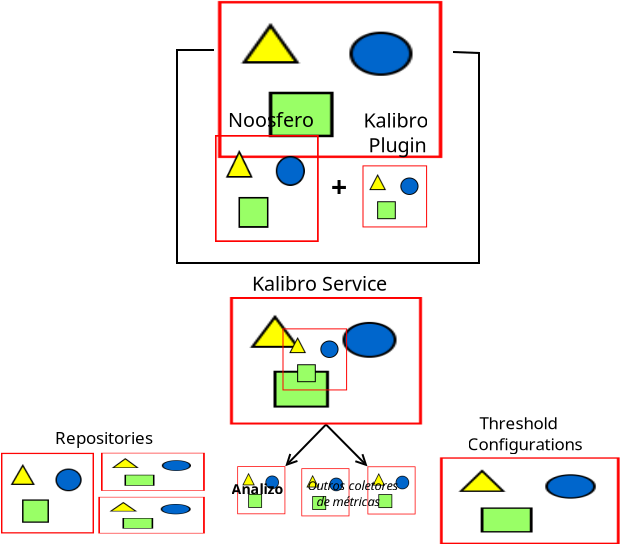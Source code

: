 <?xml version="1.0" encoding="UTF-8"?>
<dia:diagram xmlns:dia="http://www.lysator.liu.se/~alla/dia/">
  <dia:layer name="Segundo Plano" visible="true" active="true">
    <dia:object type="Standard - Text" version="1" id="O0">
      <dia:attribute name="obj_pos">
        <dia:point val="28.15,20.65"/>
      </dia:attribute>
      <dia:attribute name="obj_bb">
        <dia:rectangle val="28.15,20.055;28.15,20.802"/>
      </dia:attribute>
      <dia:attribute name="text">
        <dia:composite type="text">
          <dia:attribute name="string">
            <dia:string>##</dia:string>
          </dia:attribute>
          <dia:attribute name="font">
            <dia:font family="sans" style="0" name="Helvetica"/>
          </dia:attribute>
          <dia:attribute name="height">
            <dia:real val="0.8"/>
          </dia:attribute>
          <dia:attribute name="pos">
            <dia:point val="28.15,20.65"/>
          </dia:attribute>
          <dia:attribute name="color">
            <dia:color val="#000000"/>
          </dia:attribute>
          <dia:attribute name="alignment">
            <dia:enum val="0"/>
          </dia:attribute>
        </dia:composite>
      </dia:attribute>
      <dia:attribute name="valign">
        <dia:enum val="3"/>
      </dia:attribute>
    </dia:object>
    <dia:object type="Standard - Line" version="0" id="O1">
      <dia:attribute name="obj_pos">
        <dia:point val="34.1,14.876"/>
      </dia:attribute>
      <dia:attribute name="obj_bb">
        <dia:rectangle val="31.987,14.806;34.171,17.04"/>
      </dia:attribute>
      <dia:attribute name="conn_endpoints">
        <dia:point val="34.1,14.876"/>
        <dia:point val="32.065,16.96"/>
      </dia:attribute>
      <dia:attribute name="numcp">
        <dia:int val="1"/>
      </dia:attribute>
      <dia:attribute name="end_arrow">
        <dia:enum val="1"/>
      </dia:attribute>
      <dia:attribute name="end_arrow_length">
        <dia:real val="0.5"/>
      </dia:attribute>
      <dia:attribute name="end_arrow_width">
        <dia:real val="0.5"/>
      </dia:attribute>
      <dia:connections>
        <dia:connection handle="0" to="O14" connection="6"/>
        <dia:connection handle="1" to="O3" connection="2"/>
      </dia:connections>
    </dia:object>
    <dia:object type="Standard - Line" version="0" id="O2">
      <dia:attribute name="obj_pos">
        <dia:point val="34.1,14.876"/>
      </dia:attribute>
      <dia:attribute name="obj_bb">
        <dia:rectangle val="34.029,14.806;36.254,17.049"/>
      </dia:attribute>
      <dia:attribute name="conn_endpoints">
        <dia:point val="34.1,14.876"/>
        <dia:point val="36.175,16.97"/>
      </dia:attribute>
      <dia:attribute name="numcp">
        <dia:int val="1"/>
      </dia:attribute>
      <dia:attribute name="end_arrow">
        <dia:enum val="1"/>
      </dia:attribute>
      <dia:attribute name="end_arrow_length">
        <dia:real val="0.5"/>
      </dia:attribute>
      <dia:attribute name="end_arrow_width">
        <dia:real val="0.5"/>
      </dia:attribute>
      <dia:connections>
        <dia:connection handle="0" to="O14" connection="6"/>
        <dia:connection handle="1" to="O5" connection="0"/>
      </dia:connections>
    </dia:object>
    <dia:group>
      <dia:object type="Standard - Image" version="0" id="O3">
        <dia:attribute name="obj_pos">
          <dia:point val="29.665,16.96"/>
        </dia:attribute>
        <dia:attribute name="obj_bb">
          <dia:rectangle val="29.615,16.91;32.115,19.41"/>
        </dia:attribute>
        <dia:attribute name="elem_corner">
          <dia:point val="29.665,16.96"/>
        </dia:attribute>
        <dia:attribute name="elem_width">
          <dia:real val="2.4"/>
        </dia:attribute>
        <dia:attribute name="elem_height">
          <dia:real val="2.4"/>
        </dia:attribute>
        <dia:attribute name="draw_border">
          <dia:boolean val="false"/>
        </dia:attribute>
        <dia:attribute name="keep_aspect">
          <dia:boolean val="true"/>
        </dia:attribute>
        <dia:attribute name="file">
          <dia:string>#gear.png#</dia:string>
        </dia:attribute>
      </dia:object>
      <dia:object type="Standard - Text" version="1" id="O4">
        <dia:attribute name="obj_pos">
          <dia:point val="29.375,18.365"/>
        </dia:attribute>
        <dia:attribute name="obj_bb">
          <dia:rectangle val="29.375,17.71;32.278,18.532"/>
        </dia:attribute>
        <dia:attribute name="text">
          <dia:composite type="text">
            <dia:attribute name="string">
              <dia:string>#Analizo#</dia:string>
            </dia:attribute>
            <dia:attribute name="font">
              <dia:font family="sans" style="80" name="Helvetica-Bold"/>
            </dia:attribute>
            <dia:attribute name="height">
              <dia:real val="0.882"/>
            </dia:attribute>
            <dia:attribute name="pos">
              <dia:point val="29.375,18.365"/>
            </dia:attribute>
            <dia:attribute name="color">
              <dia:color val="#000000"/>
            </dia:attribute>
            <dia:attribute name="alignment">
              <dia:enum val="0"/>
            </dia:attribute>
          </dia:composite>
        </dia:attribute>
        <dia:attribute name="valign">
          <dia:enum val="3"/>
        </dia:attribute>
      </dia:object>
    </dia:group>
    <dia:group>
      <dia:object type="Standard - Image" version="0" id="O5">
        <dia:attribute name="obj_pos">
          <dia:point val="36.175,16.97"/>
        </dia:attribute>
        <dia:attribute name="obj_bb">
          <dia:rectangle val="36.125,16.92;38.625,19.42"/>
        </dia:attribute>
        <dia:attribute name="elem_corner">
          <dia:point val="36.175,16.97"/>
        </dia:attribute>
        <dia:attribute name="elem_width">
          <dia:real val="2.4"/>
        </dia:attribute>
        <dia:attribute name="elem_height">
          <dia:real val="2.4"/>
        </dia:attribute>
        <dia:attribute name="draw_border">
          <dia:boolean val="false"/>
        </dia:attribute>
        <dia:attribute name="keep_aspect">
          <dia:boolean val="true"/>
        </dia:attribute>
        <dia:attribute name="file">
          <dia:string>#gear.png#</dia:string>
        </dia:attribute>
      </dia:object>
      <dia:object type="Standard - Image" version="0" id="O6">
        <dia:attribute name="obj_pos">
          <dia:point val="32.87,17.065"/>
        </dia:attribute>
        <dia:attribute name="obj_bb">
          <dia:rectangle val="32.82,17.015;35.32,19.515"/>
        </dia:attribute>
        <dia:attribute name="elem_corner">
          <dia:point val="32.87,17.065"/>
        </dia:attribute>
        <dia:attribute name="elem_width">
          <dia:real val="2.4"/>
        </dia:attribute>
        <dia:attribute name="elem_height">
          <dia:real val="2.4"/>
        </dia:attribute>
        <dia:attribute name="draw_border">
          <dia:boolean val="false"/>
        </dia:attribute>
        <dia:attribute name="keep_aspect">
          <dia:boolean val="true"/>
        </dia:attribute>
        <dia:attribute name="file">
          <dia:string>#gear.png#</dia:string>
        </dia:attribute>
      </dia:object>
      <dia:object type="Standard - Text" version="1" id="O7">
        <dia:attribute name="obj_pos">
          <dia:point val="33.175,18.165"/>
        </dia:attribute>
        <dia:attribute name="obj_bb">
          <dia:rectangle val="33.175,17.57;38.475,19.117"/>
        </dia:attribute>
        <dia:attribute name="text">
          <dia:composite type="text">
            <dia:attribute name="string">
              <dia:string>#Outros coletores
   de métricas#</dia:string>
            </dia:attribute>
            <dia:attribute name="font">
              <dia:font family="sans" style="8" name="Helvetica-Oblique"/>
            </dia:attribute>
            <dia:attribute name="height">
              <dia:real val="0.8"/>
            </dia:attribute>
            <dia:attribute name="pos">
              <dia:point val="33.175,18.165"/>
            </dia:attribute>
            <dia:attribute name="color">
              <dia:color val="#000000"/>
            </dia:attribute>
            <dia:attribute name="alignment">
              <dia:enum val="0"/>
            </dia:attribute>
          </dia:composite>
        </dia:attribute>
        <dia:attribute name="valign">
          <dia:enum val="3"/>
        </dia:attribute>
      </dia:object>
    </dia:group>
    <dia:group>
      <dia:object type="Standard - Image" version="0" id="O8">
        <dia:attribute name="obj_pos">
          <dia:point val="22.85,16.29"/>
        </dia:attribute>
        <dia:attribute name="obj_bb">
          <dia:rectangle val="22.8,16.24;28.088,18.24"/>
        </dia:attribute>
        <dia:attribute name="elem_corner">
          <dia:point val="22.85,16.29"/>
        </dia:attribute>
        <dia:attribute name="elem_width">
          <dia:real val="5.188"/>
        </dia:attribute>
        <dia:attribute name="elem_height">
          <dia:real val="1.9"/>
        </dia:attribute>
        <dia:attribute name="draw_border">
          <dia:boolean val="false"/>
        </dia:attribute>
        <dia:attribute name="keep_aspect">
          <dia:boolean val="true"/>
        </dia:attribute>
        <dia:attribute name="file">
          <dia:string>#git.gif#</dia:string>
        </dia:attribute>
      </dia:object>
      <dia:object type="Standard - Image" version="0" id="O9">
        <dia:attribute name="obj_pos">
          <dia:point val="22.719,18.493"/>
        </dia:attribute>
        <dia:attribute name="obj_bb">
          <dia:rectangle val="22.669,18.443;28.088,20.373"/>
        </dia:attribute>
        <dia:attribute name="elem_corner">
          <dia:point val="22.719,18.493"/>
        </dia:attribute>
        <dia:attribute name="elem_width">
          <dia:real val="5.32"/>
        </dia:attribute>
        <dia:attribute name="elem_height">
          <dia:real val="1.83"/>
        </dia:attribute>
        <dia:attribute name="draw_border">
          <dia:boolean val="false"/>
        </dia:attribute>
        <dia:attribute name="keep_aspect">
          <dia:boolean val="true"/>
        </dia:attribute>
        <dia:attribute name="file">
          <dia:string>#mercurial.png#</dia:string>
        </dia:attribute>
      </dia:object>
      <dia:object type="Standard - Image" version="0" id="O10">
        <dia:attribute name="obj_pos">
          <dia:point val="17.85,16.29"/>
        </dia:attribute>
        <dia:attribute name="obj_bb">
          <dia:rectangle val="17.8,16.24;22.55,20.373"/>
        </dia:attribute>
        <dia:attribute name="elem_corner">
          <dia:point val="17.85,16.29"/>
        </dia:attribute>
        <dia:attribute name="elem_width">
          <dia:real val="4.65"/>
        </dia:attribute>
        <dia:attribute name="elem_height">
          <dia:real val="4.033"/>
        </dia:attribute>
        <dia:attribute name="draw_border">
          <dia:boolean val="false"/>
        </dia:attribute>
        <dia:attribute name="keep_aspect">
          <dia:boolean val="true"/>
        </dia:attribute>
        <dia:attribute name="file">
          <dia:string>#subversion.jpeg#</dia:string>
        </dia:attribute>
      </dia:object>
    </dia:group>
    <dia:object type="Standard - Text" version="1" id="O11">
      <dia:attribute name="obj_pos">
        <dia:point val="20.55,15.85"/>
      </dia:attribute>
      <dia:attribute name="obj_bb">
        <dia:rectangle val="20.55,15.062;25.742,16.05"/>
      </dia:attribute>
      <dia:attribute name="text">
        <dia:composite type="text">
          <dia:attribute name="string">
            <dia:string>#Repositories#</dia:string>
          </dia:attribute>
          <dia:attribute name="font">
            <dia:font family="sans" style="0" name="Helvetica"/>
          </dia:attribute>
          <dia:attribute name="height">
            <dia:real val="1.058"/>
          </dia:attribute>
          <dia:attribute name="pos">
            <dia:point val="20.55,15.85"/>
          </dia:attribute>
          <dia:attribute name="color">
            <dia:color val="#000000"/>
          </dia:attribute>
          <dia:attribute name="alignment">
            <dia:enum val="0"/>
          </dia:attribute>
        </dia:composite>
      </dia:attribute>
      <dia:attribute name="valign">
        <dia:enum val="3"/>
      </dia:attribute>
    </dia:object>
    <dia:object type="Standard - Text" version="1" id="O12">
      <dia:attribute name="obj_pos">
        <dia:point val="41.175,15.107"/>
      </dia:attribute>
      <dia:attribute name="obj_bb">
        <dia:rectangle val="41.175,14.32;47.358,16.366"/>
      </dia:attribute>
      <dia:attribute name="text">
        <dia:composite type="text">
          <dia:attribute name="string">
            <dia:string>#   Threshold
Configurations#</dia:string>
          </dia:attribute>
          <dia:attribute name="font">
            <dia:font family="sans" style="0" name="Helvetica"/>
          </dia:attribute>
          <dia:attribute name="height">
            <dia:real val="1.058"/>
          </dia:attribute>
          <dia:attribute name="pos">
            <dia:point val="41.175,15.107"/>
          </dia:attribute>
          <dia:attribute name="color">
            <dia:color val="#000000"/>
          </dia:attribute>
          <dia:attribute name="alignment">
            <dia:enum val="0"/>
          </dia:attribute>
        </dia:composite>
      </dia:attribute>
      <dia:attribute name="valign">
        <dia:enum val="3"/>
      </dia:attribute>
    </dia:object>
    <dia:object type="Standard - Image" version="0" id="O13">
      <dia:attribute name="obj_pos">
        <dia:point val="39.8,16.518"/>
      </dia:attribute>
      <dia:attribute name="obj_bb">
        <dia:rectangle val="39.75,16.468;48.834,20.9"/>
      </dia:attribute>
      <dia:attribute name="elem_corner">
        <dia:point val="39.8,16.518"/>
      </dia:attribute>
      <dia:attribute name="elem_width">
        <dia:real val="8.984"/>
      </dia:attribute>
      <dia:attribute name="elem_height">
        <dia:real val="4.332"/>
      </dia:attribute>
      <dia:attribute name="draw_border">
        <dia:boolean val="false"/>
      </dia:attribute>
      <dia:attribute name="keep_aspect">
        <dia:boolean val="true"/>
      </dia:attribute>
      <dia:attribute name="file">
        <dia:string>#configuration.png#</dia:string>
      </dia:attribute>
    </dia:object>
    <dia:group>
      <dia:object type="Standard - Image" version="0" id="O14">
        <dia:attribute name="obj_pos">
          <dia:point val="29.3,8.5"/>
        </dia:attribute>
        <dia:attribute name="obj_bb">
          <dia:rectangle val="29.25,8.45;38.95,14.926"/>
        </dia:attribute>
        <dia:attribute name="elem_corner">
          <dia:point val="29.3,8.5"/>
        </dia:attribute>
        <dia:attribute name="elem_width">
          <dia:real val="9.6"/>
        </dia:attribute>
        <dia:attribute name="elem_height">
          <dia:real val="6.376"/>
        </dia:attribute>
        <dia:attribute name="draw_border">
          <dia:boolean val="false"/>
        </dia:attribute>
        <dia:attribute name="keep_aspect">
          <dia:boolean val="true"/>
        </dia:attribute>
        <dia:attribute name="file">
          <dia:string>#cloud.png#</dia:string>
        </dia:attribute>
      </dia:object>
      <dia:object type="Standard - Text" version="1" id="O15">
        <dia:attribute name="obj_pos">
          <dia:point val="30.395,8.19"/>
        </dia:attribute>
        <dia:attribute name="obj_bb">
          <dia:rectangle val="30.395,7.272;37.76,8.425"/>
        </dia:attribute>
        <dia:attribute name="text">
          <dia:composite type="text">
            <dia:attribute name="string">
              <dia:string>#Kalibro Service#</dia:string>
            </dia:attribute>
            <dia:attribute name="font">
              <dia:font family="sans" style="0" name="Helvetica"/>
            </dia:attribute>
            <dia:attribute name="height">
              <dia:real val="1.235"/>
            </dia:attribute>
            <dia:attribute name="pos">
              <dia:point val="30.395,8.19"/>
            </dia:attribute>
            <dia:attribute name="color">
              <dia:color val="#000000"/>
            </dia:attribute>
            <dia:attribute name="alignment">
              <dia:enum val="0"/>
            </dia:attribute>
          </dia:composite>
        </dia:attribute>
        <dia:attribute name="valign">
          <dia:enum val="3"/>
        </dia:attribute>
      </dia:object>
      <dia:object type="Standard - Image" version="0" id="O16">
        <dia:attribute name="obj_pos">
          <dia:point val="31.925,10.07"/>
        </dia:attribute>
        <dia:attribute name="obj_bb">
          <dia:rectangle val="31.875,10.02;35.205,13.221"/>
        </dia:attribute>
        <dia:attribute name="elem_corner">
          <dia:point val="31.925,10.07"/>
        </dia:attribute>
        <dia:attribute name="elem_width">
          <dia:real val="3.23"/>
        </dia:attribute>
        <dia:attribute name="elem_height">
          <dia:real val="3.101"/>
        </dia:attribute>
        <dia:attribute name="draw_border">
          <dia:boolean val="false"/>
        </dia:attribute>
        <dia:attribute name="keep_aspect">
          <dia:boolean val="true"/>
        </dia:attribute>
        <dia:attribute name="file">
          <dia:string>#kalibro.png#</dia:string>
        </dia:attribute>
      </dia:object>
    </dia:group>
    <dia:object type="Standard - Image" version="0" id="O17">
      <dia:attribute name="obj_pos">
        <dia:point val="28.7,-6.3"/>
      </dia:attribute>
      <dia:attribute name="obj_bb">
        <dia:rectangle val="28.65,-6.35;39.964,1.6"/>
      </dia:attribute>
      <dia:attribute name="elem_corner">
        <dia:point val="28.7,-6.3"/>
      </dia:attribute>
      <dia:attribute name="elem_width">
        <dia:real val="11.214"/>
      </dia:attribute>
      <dia:attribute name="elem_height">
        <dia:real val="7.85"/>
      </dia:attribute>
      <dia:attribute name="draw_border">
        <dia:boolean val="false"/>
      </dia:attribute>
      <dia:attribute name="keep_aspect">
        <dia:boolean val="true"/>
      </dia:attribute>
      <dia:attribute name="file">
        <dia:string>#mezuro.svg#</dia:string>
      </dia:attribute>
    </dia:object>
    <dia:object type="Standard - Image" version="0" id="O18">
      <dia:attribute name="obj_pos">
        <dia:point val="28.55,0.4"/>
      </dia:attribute>
      <dia:attribute name="obj_bb">
        <dia:rectangle val="28.5,0.35;33.785,5.8"/>
      </dia:attribute>
      <dia:attribute name="elem_corner">
        <dia:point val="28.55,0.4"/>
      </dia:attribute>
      <dia:attribute name="elem_width">
        <dia:real val="5.185"/>
      </dia:attribute>
      <dia:attribute name="elem_height">
        <dia:real val="5.35"/>
      </dia:attribute>
      <dia:attribute name="draw_border">
        <dia:boolean val="false"/>
      </dia:attribute>
      <dia:attribute name="keep_aspect">
        <dia:boolean val="true"/>
      </dia:attribute>
      <dia:attribute name="file">
        <dia:string>#noosfero.png#</dia:string>
      </dia:attribute>
    </dia:object>
    <dia:object type="Standard - Text" version="1" id="O19">
      <dia:attribute name="obj_pos">
        <dia:point val="29.2,0"/>
      </dia:attribute>
      <dia:attribute name="obj_bb">
        <dia:rectangle val="29.2,-0.917;33.608,0.235"/>
      </dia:attribute>
      <dia:attribute name="text">
        <dia:composite type="text">
          <dia:attribute name="string">
            <dia:string>#Noosfero#</dia:string>
          </dia:attribute>
          <dia:attribute name="font">
            <dia:font family="sans" style="0" name="Helvetica"/>
          </dia:attribute>
          <dia:attribute name="height">
            <dia:real val="1.235"/>
          </dia:attribute>
          <dia:attribute name="pos">
            <dia:point val="29.2,0"/>
          </dia:attribute>
          <dia:attribute name="color">
            <dia:color val="#000000"/>
          </dia:attribute>
          <dia:attribute name="alignment">
            <dia:enum val="0"/>
          </dia:attribute>
        </dia:composite>
      </dia:attribute>
      <dia:attribute name="valign">
        <dia:enum val="3"/>
      </dia:attribute>
    </dia:object>
    <dia:object type="Standard - Image" version="0" id="O20">
      <dia:attribute name="obj_pos">
        <dia:point val="35.925,1.92"/>
      </dia:attribute>
      <dia:attribute name="obj_bb">
        <dia:rectangle val="35.875,1.87;39.205,5.071"/>
      </dia:attribute>
      <dia:attribute name="elem_corner">
        <dia:point val="35.925,1.92"/>
      </dia:attribute>
      <dia:attribute name="elem_width">
        <dia:real val="3.23"/>
      </dia:attribute>
      <dia:attribute name="elem_height">
        <dia:real val="3.101"/>
      </dia:attribute>
      <dia:attribute name="draw_border">
        <dia:boolean val="false"/>
      </dia:attribute>
      <dia:attribute name="keep_aspect">
        <dia:boolean val="true"/>
      </dia:attribute>
      <dia:attribute name="file">
        <dia:string>#kalibro.png#</dia:string>
      </dia:attribute>
    </dia:object>
    <dia:object type="Standard - Text" version="1" id="O21">
      <dia:attribute name="obj_pos">
        <dia:point val="34.35,3.5"/>
      </dia:attribute>
      <dia:attribute name="obj_bb">
        <dia:rectangle val="34.35,2.19;35.532,3.835"/>
      </dia:attribute>
      <dia:attribute name="text">
        <dia:composite type="text">
          <dia:attribute name="string">
            <dia:string>#+#</dia:string>
          </dia:attribute>
          <dia:attribute name="font">
            <dia:font family="sans" style="80" name="Helvetica-Bold"/>
          </dia:attribute>
          <dia:attribute name="height">
            <dia:real val="1.764"/>
          </dia:attribute>
          <dia:attribute name="pos">
            <dia:point val="34.35,3.5"/>
          </dia:attribute>
          <dia:attribute name="color">
            <dia:color val="#000000"/>
          </dia:attribute>
          <dia:attribute name="alignment">
            <dia:enum val="0"/>
          </dia:attribute>
        </dia:composite>
      </dia:attribute>
      <dia:attribute name="valign">
        <dia:enum val="3"/>
      </dia:attribute>
    </dia:object>
    <dia:object type="Standard - Text" version="1" id="O22">
      <dia:attribute name="obj_pos">
        <dia:point val="35.975,0.03"/>
      </dia:attribute>
      <dia:attribute name="obj_bb">
        <dia:rectangle val="35.975,-0.887;39.375,1.5"/>
      </dia:attribute>
      <dia:attribute name="text">
        <dia:composite type="text">
          <dia:attribute name="string">
            <dia:string>#Kalibro
 Plugin#</dia:string>
          </dia:attribute>
          <dia:attribute name="font">
            <dia:font family="sans" style="0" name="Helvetica"/>
          </dia:attribute>
          <dia:attribute name="height">
            <dia:real val="1.235"/>
          </dia:attribute>
          <dia:attribute name="pos">
            <dia:point val="35.975,0.03"/>
          </dia:attribute>
          <dia:attribute name="color">
            <dia:color val="#000000"/>
          </dia:attribute>
          <dia:attribute name="alignment">
            <dia:enum val="0"/>
          </dia:attribute>
        </dia:composite>
      </dia:attribute>
      <dia:attribute name="valign">
        <dia:enum val="3"/>
      </dia:attribute>
    </dia:object>
    <dia:object type="Standard - PolyLine" version="0" id="O23">
      <dia:attribute name="obj_pos">
        <dia:point val="40.45,-3.75"/>
      </dia:attribute>
      <dia:attribute name="obj_bb">
        <dia:rectangle val="26.6,-3.9;41.8,6.85"/>
      </dia:attribute>
      <dia:attribute name="poly_points">
        <dia:point val="40.45,-3.75"/>
        <dia:point val="41.75,-3.7"/>
        <dia:point val="41.75,6.8"/>
        <dia:point val="26.65,6.8"/>
        <dia:point val="26.65,-3.85"/>
        <dia:point val="28.5,-3.85"/>
      </dia:attribute>
    </dia:object>
  </dia:layer>
</dia:diagram>
